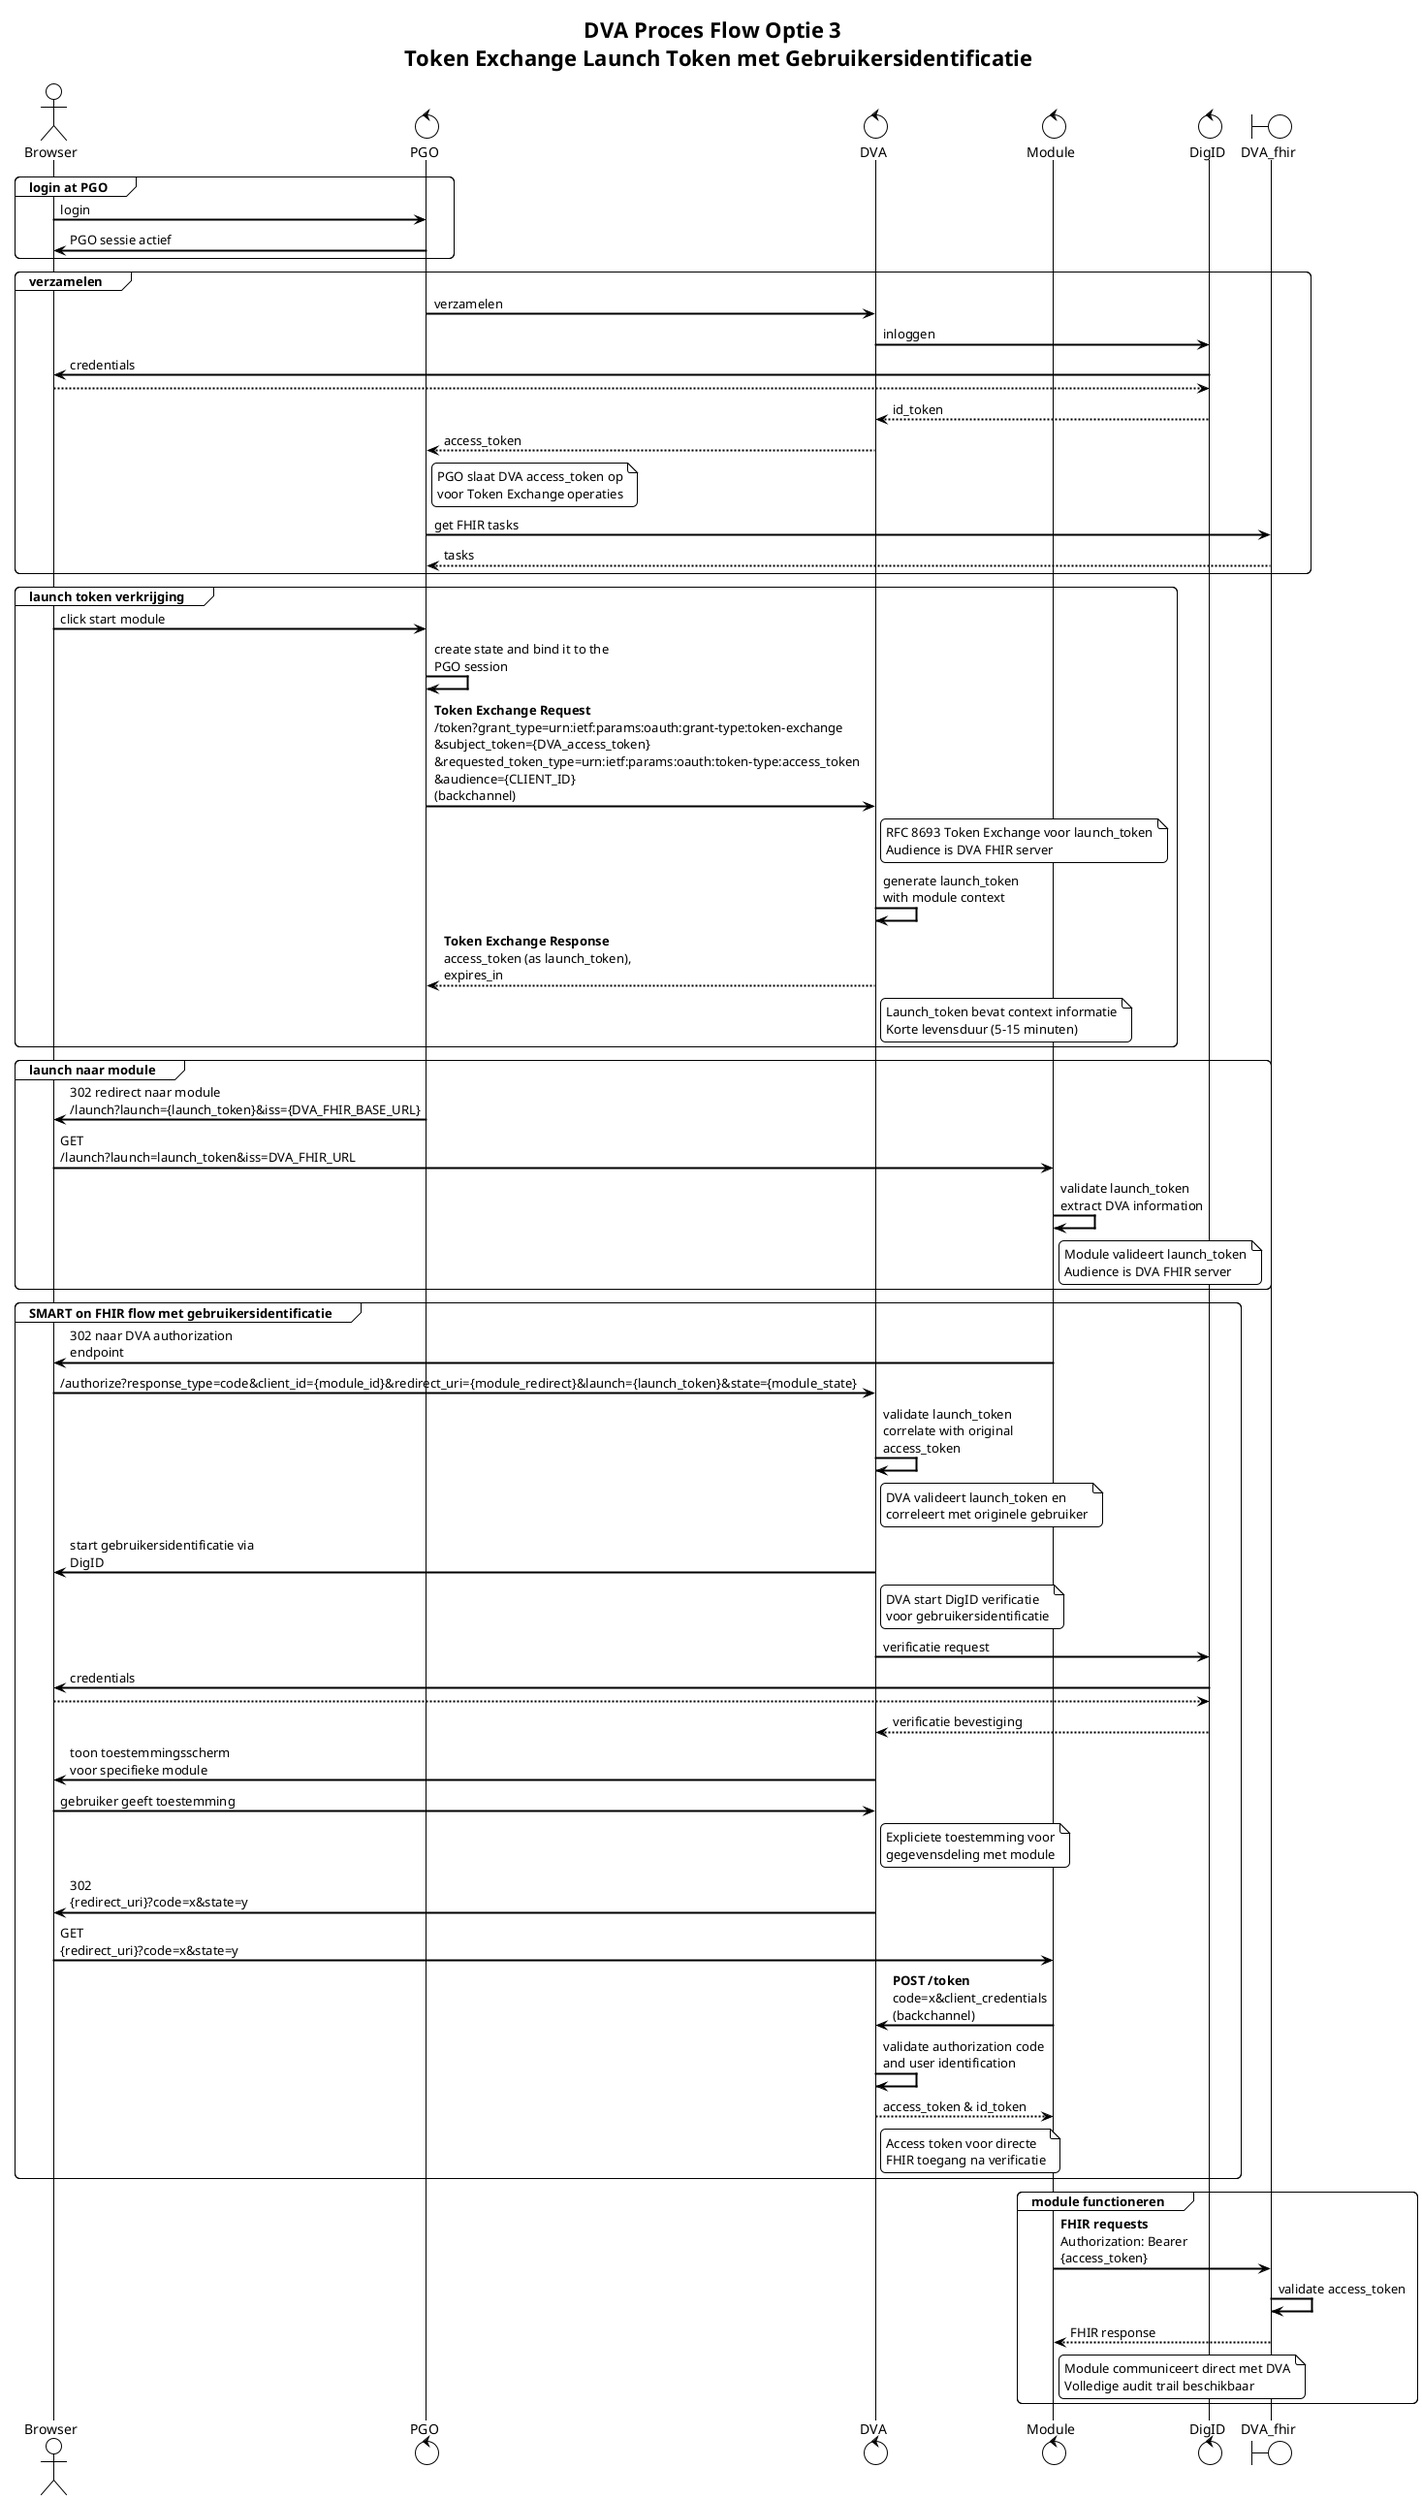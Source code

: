 @startuml
title DVA Proces Flow Optie 3 \n Token Exchange Launch Token met Gebruikersidentificatie
!theme plain
skinparam backgroundColor white
skinparam sequenceArrowThickness 2
skinparam roundcorner 10
skinparam maxMessageSize 200

actor Browser
control PGO
control DVA
control Module
control DigID
boundary DVA_fhir

group login at PGO
Browser -> PGO: login
PGO -> Browser: PGO sessie actief
end

group verzamelen
PGO -> DVA: verzamelen
DVA -> DigID: inloggen
DigID -> Browser: credentials
Browser --> DigID
DigID --> DVA: id_token
DVA --> PGO: access_token
note right of PGO
PGO slaat DVA access_token op
voor Token Exchange operaties
end note
PGO -> DVA_fhir: get FHIR tasks
DVA_fhir --> PGO: tasks
end

group launch token verkrijging
Browser -> PGO: click start module
PGO -> PGO: create state and bind it to the PGO session
PGO -> DVA: **Token Exchange Request**\n/token?grant_type=urn:ietf:params:oauth:grant-type:token-exchange\n&subject_token={DVA_access_token}\n&requested_token_type=urn:ietf:params:oauth:token-type:access_token\n&audience={CLIENT_ID}\n(backchannel)
note right of DVA
RFC 8693 Token Exchange voor launch_token
Audience is DVA FHIR server
end note
DVA -> DVA: generate launch_token\nwith module context
DVA --> PGO: **Token Exchange Response**\naccess_token (as launch_token), expires_in
note right of DVA
Launch_token bevat context informatie
Korte levensduur (5-15 minuten)
end note
end

group launch naar module
PGO -> Browser: 302 redirect naar module\n/launch?launch={launch_token}&iss={DVA_FHIR_BASE_URL}
Browser -> Module: GET /launch?launch=launch_token&iss=DVA_FHIR_URL
Module -> Module: validate launch_token\nextract DVA information
note right of Module
Module valideert launch_token
Audience is DVA FHIR server
end note
end

group SMART on FHIR flow met gebruikersidentificatie
Module -> Browser: 302 naar DVA authorization endpoint
Browser -> DVA: /authorize?response_type=code&client_id={module_id}&redirect_uri={module_redirect}&launch={launch_token}&state={module_state}
DVA -> DVA: validate launch_token\ncorrelate with original access_token
note right of DVA
DVA valideert launch_token en
correleert met originele gebruiker
end note

DVA -> Browser: start gebruikersidentificatie via DigID
note right of DVA
DVA start DigID verificatie
voor gebruikersidentificatie
end note

DVA -> DigID: verificatie request
DigID -> Browser: credentials
Browser --> DigID
DigID --> DVA: verificatie bevestiging

DVA -> Browser: toon toestemmingsscherm\nvoor specifieke module
Browser -> DVA: gebruiker geeft toestemming
note right of DVA
Expliciete toestemming voor
gegevensdeling met module
end note

DVA -> Browser: 302 {redirect_uri}?code=x&state=y
Browser -> Module: GET {redirect_uri}?code=x&state=y

Module -> DVA: **POST /token**\ncode=x&client_credentials\n(backchannel)
DVA -> DVA: validate authorization code\nand user identification
DVA --> Module: access_token & id_token
note right of DVA
Access token voor directe
FHIR toegang na verificatie
end note
end

group module functioneren
Module -> DVA_fhir: **FHIR requests**\nAuthorization: Bearer {access_token}
DVA_fhir -> DVA_fhir: validate access_token
DVA_fhir --> Module: FHIR response
note right of Module
Module communiceert direct met DVA
Volledige audit trail beschikbaar
end note
end
@enduml
